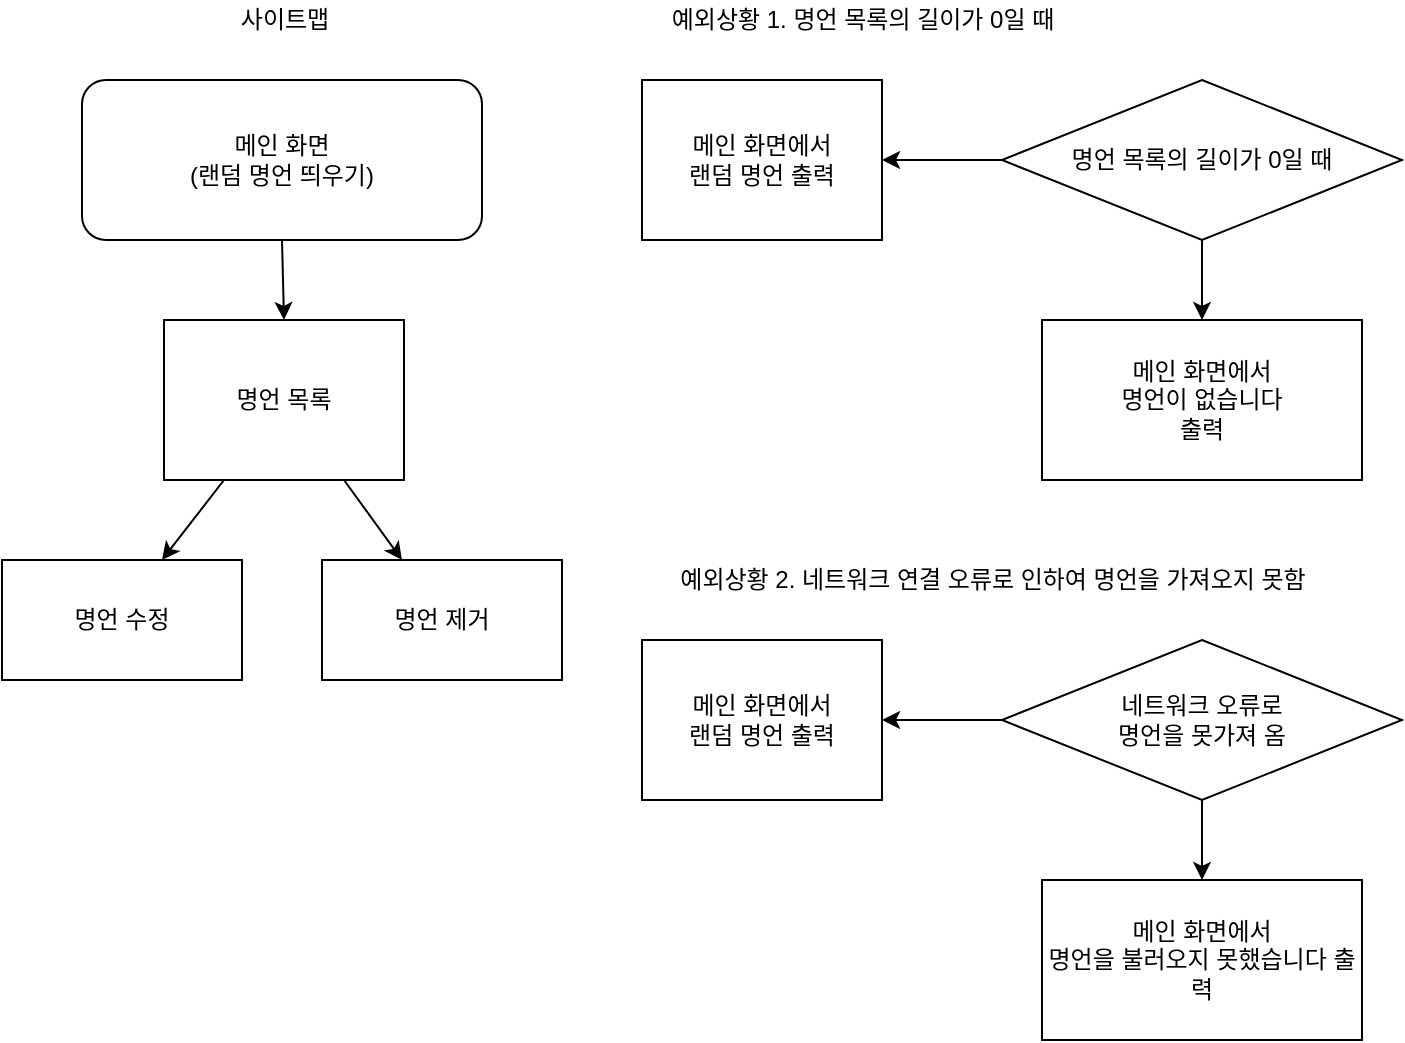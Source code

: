 <mxfile>
    <diagram id="q_BewFkCeG_zZZIx2WiQ" name="페이지-1">
        <mxGraphModel dx="1153" dy="790" grid="1" gridSize="10" guides="1" tooltips="1" connect="1" arrows="1" fold="1" page="1" pageScale="1" pageWidth="827" pageHeight="1169" math="0" shadow="0">
            <root>
                <mxCell id="0"/>
                <mxCell id="1" parent="0"/>
                <mxCell id="2" value="명언 목록" style="rounded=0;whiteSpace=wrap;html=1;" vertex="1" parent="1">
                    <mxGeometry x="161" y="280" width="120" height="80" as="geometry"/>
                </mxCell>
                <mxCell id="3" value="메인 화면&lt;br&gt;(랜덤 명언 띄우기)" style="rounded=1;whiteSpace=wrap;html=1;" vertex="1" parent="1">
                    <mxGeometry x="120" y="160" width="200" height="80" as="geometry"/>
                </mxCell>
                <mxCell id="4" value="명언 수정" style="rounded=0;whiteSpace=wrap;html=1;" vertex="1" parent="1">
                    <mxGeometry x="80" y="400" width="120" height="60" as="geometry"/>
                </mxCell>
                <mxCell id="5" value="명언 제거" style="rounded=0;whiteSpace=wrap;html=1;" vertex="1" parent="1">
                    <mxGeometry x="240" y="400" width="120" height="60" as="geometry"/>
                </mxCell>
                <mxCell id="6" value="예외상황 1. 명언 목록의 길이가 0일 때" style="text;html=1;align=center;verticalAlign=middle;resizable=0;points=[];autosize=1;strokeColor=none;fillColor=none;" vertex="1" parent="1">
                    <mxGeometry x="400" y="120" width="220" height="20" as="geometry"/>
                </mxCell>
                <mxCell id="7" value="사이트맵" style="text;html=1;align=center;verticalAlign=middle;resizable=0;points=[];autosize=1;strokeColor=none;fillColor=none;" vertex="1" parent="1">
                    <mxGeometry x="191" y="120" width="60" height="20" as="geometry"/>
                </mxCell>
                <mxCell id="8" value="메인 화면에서&lt;br&gt;랜덤 명언 출력" style="rounded=0;whiteSpace=wrap;html=1;" vertex="1" parent="1">
                    <mxGeometry x="400" y="160" width="120" height="80" as="geometry"/>
                </mxCell>
                <mxCell id="9" value="명언 목록의 길이가 0일 때" style="rhombus;whiteSpace=wrap;html=1;" vertex="1" parent="1">
                    <mxGeometry x="580" y="160" width="200" height="80" as="geometry"/>
                </mxCell>
                <mxCell id="10" value="메인 화면에서&lt;br&gt;명언이 없습니다&lt;br&gt;출력" style="rounded=0;whiteSpace=wrap;html=1;" vertex="1" parent="1">
                    <mxGeometry x="600" y="280" width="160" height="80" as="geometry"/>
                </mxCell>
                <mxCell id="11" value="" style="endArrow=classic;html=1;exitX=0.5;exitY=1;exitDx=0;exitDy=0;" edge="1" parent="1" source="3">
                    <mxGeometry width="50" height="50" relative="1" as="geometry">
                        <mxPoint x="221" y="280" as="sourcePoint"/>
                        <mxPoint x="221" y="280" as="targetPoint"/>
                    </mxGeometry>
                </mxCell>
                <mxCell id="14" value="" style="endArrow=classic;html=1;exitX=0.25;exitY=1;exitDx=0;exitDy=0;" edge="1" parent="1" source="2">
                    <mxGeometry width="50" height="50" relative="1" as="geometry">
                        <mxPoint x="390" y="400" as="sourcePoint"/>
                        <mxPoint x="160" y="400" as="targetPoint"/>
                    </mxGeometry>
                </mxCell>
                <mxCell id="15" value="" style="endArrow=classic;html=1;exitX=0.75;exitY=1;exitDx=0;exitDy=0;" edge="1" parent="1" source="2">
                    <mxGeometry width="50" height="50" relative="1" as="geometry">
                        <mxPoint x="390" y="400" as="sourcePoint"/>
                        <mxPoint x="280" y="400" as="targetPoint"/>
                    </mxGeometry>
                </mxCell>
                <mxCell id="16" value="" style="endArrow=classic;html=1;exitX=0;exitY=0.5;exitDx=0;exitDy=0;entryX=1;entryY=0.5;entryDx=0;entryDy=0;" edge="1" parent="1" source="9" target="8">
                    <mxGeometry width="50" height="50" relative="1" as="geometry">
                        <mxPoint x="390" y="400" as="sourcePoint"/>
                        <mxPoint x="440" y="350" as="targetPoint"/>
                    </mxGeometry>
                </mxCell>
                <mxCell id="17" value="" style="endArrow=classic;html=1;exitX=0.5;exitY=1;exitDx=0;exitDy=0;entryX=0.5;entryY=0;entryDx=0;entryDy=0;" edge="1" parent="1" source="9" target="10">
                    <mxGeometry width="50" height="50" relative="1" as="geometry">
                        <mxPoint x="390" y="400" as="sourcePoint"/>
                        <mxPoint x="440" y="350" as="targetPoint"/>
                    </mxGeometry>
                </mxCell>
                <mxCell id="18" value="예외상황 2. 네트워크 연결 오류로 인하여 명언을 가져오지 못함" style="text;html=1;align=center;verticalAlign=middle;resizable=0;points=[];autosize=1;strokeColor=none;fillColor=none;" vertex="1" parent="1">
                    <mxGeometry x="400" y="400" width="350" height="20" as="geometry"/>
                </mxCell>
                <mxCell id="19" value="메인 화면에서&lt;br&gt;랜덤 명언 출력" style="rounded=0;whiteSpace=wrap;html=1;" vertex="1" parent="1">
                    <mxGeometry x="400" y="440" width="120" height="80" as="geometry"/>
                </mxCell>
                <mxCell id="20" value="네트워크 오류로&lt;br&gt;명언을 못가져 옴" style="rhombus;whiteSpace=wrap;html=1;" vertex="1" parent="1">
                    <mxGeometry x="580" y="440" width="200" height="80" as="geometry"/>
                </mxCell>
                <mxCell id="21" value="메인 화면에서&lt;br&gt;명언을 불러오지 못했습니다 출력" style="rounded=0;whiteSpace=wrap;html=1;" vertex="1" parent="1">
                    <mxGeometry x="600" y="560" width="160" height="80" as="geometry"/>
                </mxCell>
                <mxCell id="24" value="" style="endArrow=classic;html=1;exitX=0;exitY=0.5;exitDx=0;exitDy=0;entryX=1;entryY=0.5;entryDx=0;entryDy=0;" edge="1" parent="1" source="20" target="19">
                    <mxGeometry width="50" height="50" relative="1" as="geometry">
                        <mxPoint x="390" y="370" as="sourcePoint"/>
                        <mxPoint x="440" y="320" as="targetPoint"/>
                    </mxGeometry>
                </mxCell>
                <mxCell id="25" value="" style="endArrow=classic;html=1;exitX=0.5;exitY=1;exitDx=0;exitDy=0;entryX=0.5;entryY=0;entryDx=0;entryDy=0;" edge="1" parent="1" source="20" target="21">
                    <mxGeometry width="50" height="50" relative="1" as="geometry">
                        <mxPoint x="390" y="370" as="sourcePoint"/>
                        <mxPoint x="440" y="320" as="targetPoint"/>
                    </mxGeometry>
                </mxCell>
            </root>
        </mxGraphModel>
    </diagram>
</mxfile>